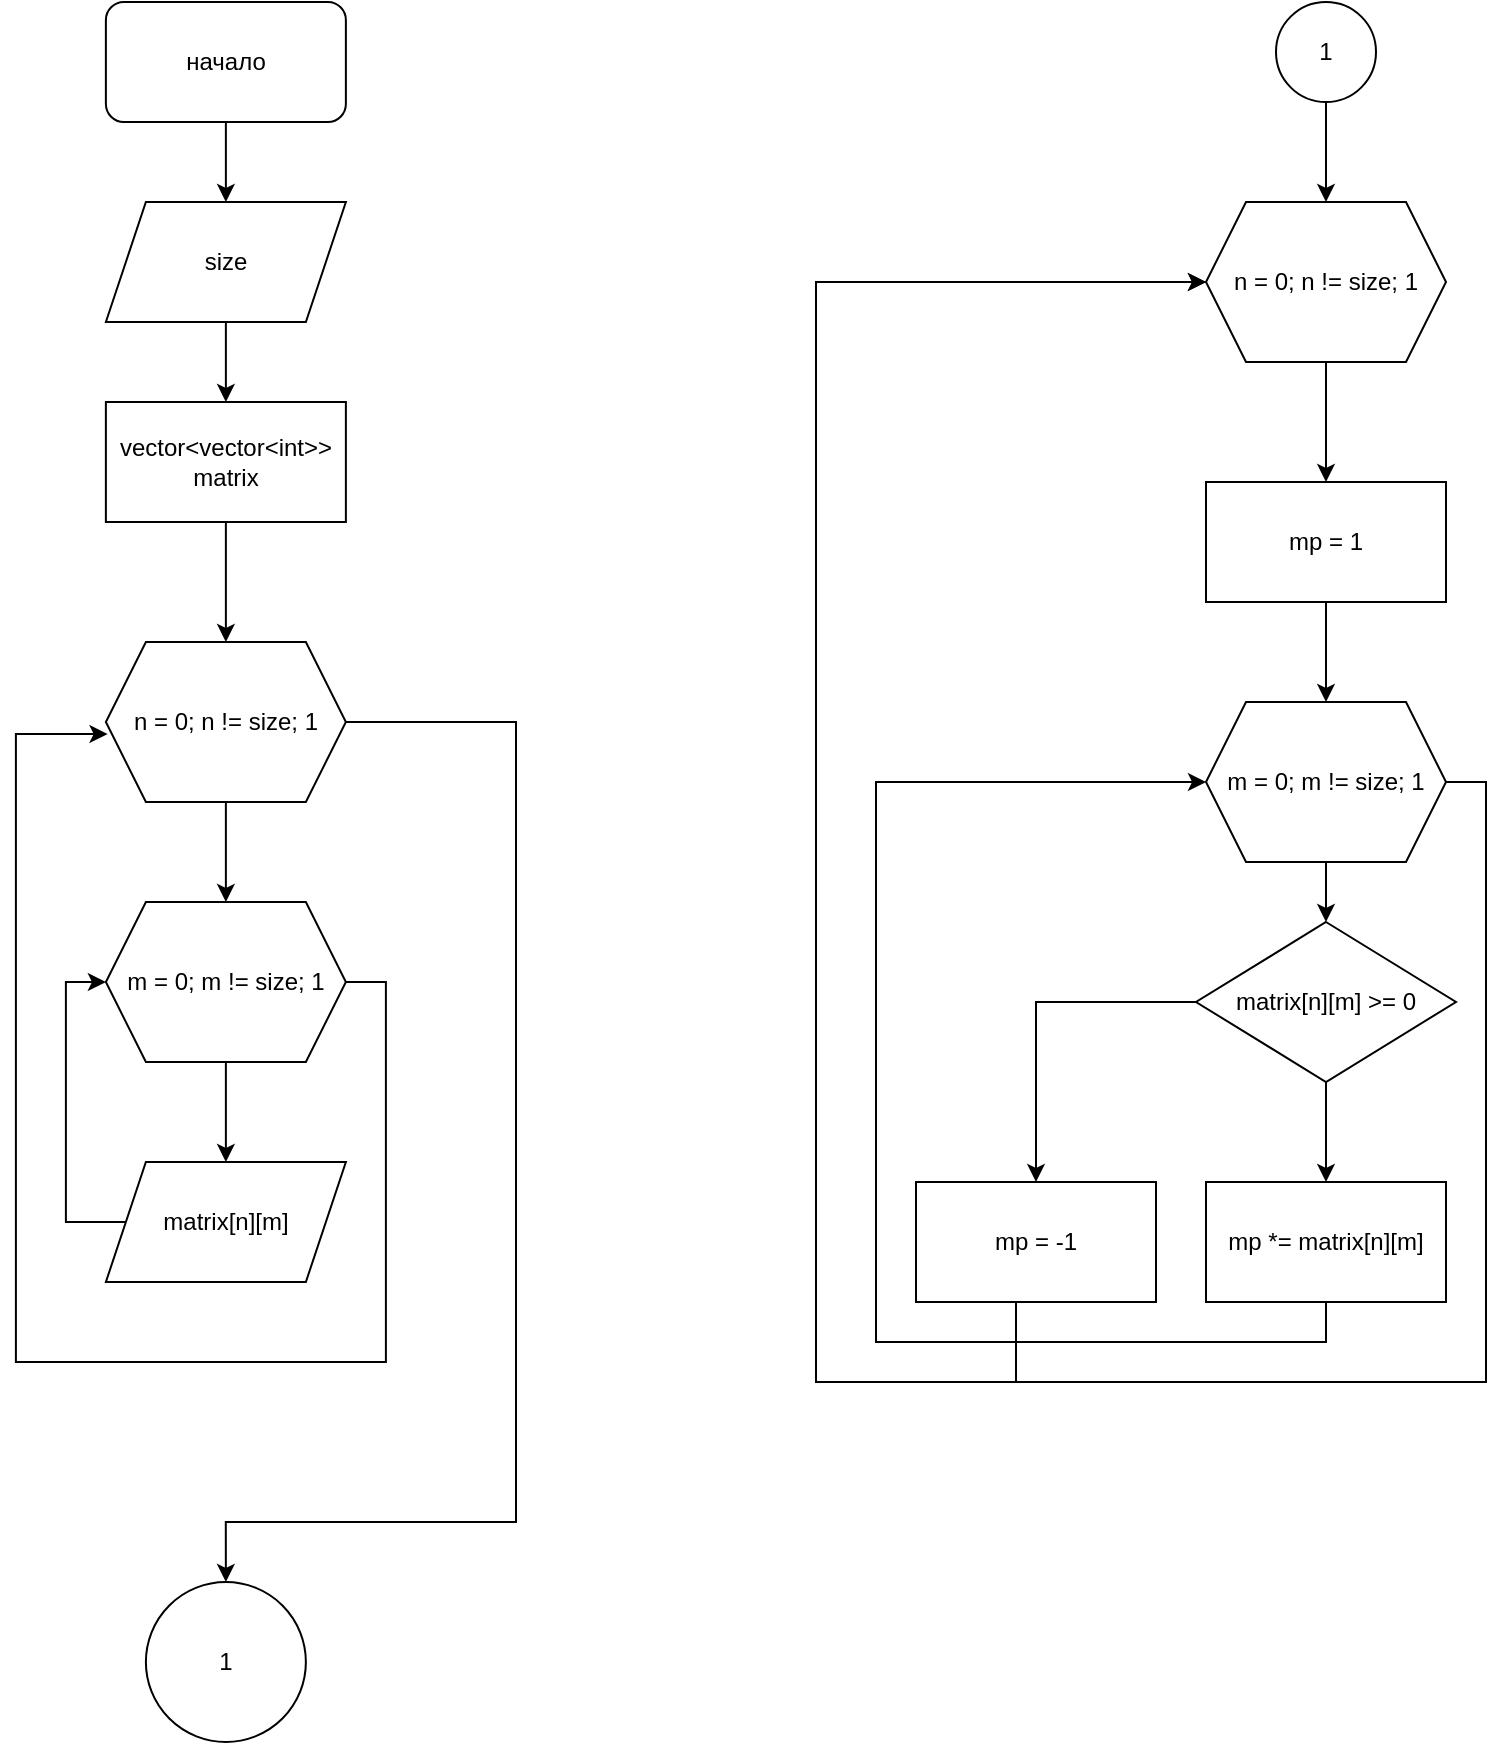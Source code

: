 <mxfile version="22.1.5" type="github">
  <diagram name="Page-1" id="G58GyWTLsE7NqiOIXKfd">
    <mxGraphModel dx="1247" dy="653" grid="1" gridSize="10" guides="1" tooltips="1" connect="1" arrows="1" fold="1" page="1" pageScale="1" pageWidth="850" pageHeight="1100" math="0" shadow="0">
      <root>
        <mxCell id="0" />
        <mxCell id="1" parent="0" />
        <mxCell id="t_1zoAeqzXlBgs1bCLxQ-13" value="" style="edgeStyle=orthogonalEdgeStyle;rounded=0;orthogonalLoop=1;jettySize=auto;html=1;" edge="1" parent="1" source="t_1zoAeqzXlBgs1bCLxQ-1" target="t_1zoAeqzXlBgs1bCLxQ-2">
          <mxGeometry relative="1" as="geometry" />
        </mxCell>
        <mxCell id="t_1zoAeqzXlBgs1bCLxQ-1" value="начало" style="rounded=1;whiteSpace=wrap;html=1;" vertex="1" parent="1">
          <mxGeometry x="54.94" y="20" width="120" height="60" as="geometry" />
        </mxCell>
        <mxCell id="t_1zoAeqzXlBgs1bCLxQ-8" value="" style="edgeStyle=orthogonalEdgeStyle;rounded=0;orthogonalLoop=1;jettySize=auto;html=1;" edge="1" parent="1" source="t_1zoAeqzXlBgs1bCLxQ-2" target="t_1zoAeqzXlBgs1bCLxQ-3">
          <mxGeometry relative="1" as="geometry" />
        </mxCell>
        <mxCell id="t_1zoAeqzXlBgs1bCLxQ-2" value="size" style="shape=parallelogram;perimeter=parallelogramPerimeter;whiteSpace=wrap;html=1;fixedSize=1;" vertex="1" parent="1">
          <mxGeometry x="54.94" y="120" width="120" height="60" as="geometry" />
        </mxCell>
        <mxCell id="t_1zoAeqzXlBgs1bCLxQ-7" value="" style="edgeStyle=orthogonalEdgeStyle;rounded=0;orthogonalLoop=1;jettySize=auto;html=1;" edge="1" parent="1" source="t_1zoAeqzXlBgs1bCLxQ-3" target="t_1zoAeqzXlBgs1bCLxQ-4">
          <mxGeometry relative="1" as="geometry" />
        </mxCell>
        <mxCell id="t_1zoAeqzXlBgs1bCLxQ-3" value="vector&amp;lt;vector&amp;lt;int&amp;gt;&amp;gt; matrix" style="rounded=0;whiteSpace=wrap;html=1;" vertex="1" parent="1">
          <mxGeometry x="54.94" y="220" width="120" height="60" as="geometry" />
        </mxCell>
        <mxCell id="t_1zoAeqzXlBgs1bCLxQ-6" value="" style="edgeStyle=orthogonalEdgeStyle;rounded=0;orthogonalLoop=1;jettySize=auto;html=1;" edge="1" parent="1" source="t_1zoAeqzXlBgs1bCLxQ-4" target="t_1zoAeqzXlBgs1bCLxQ-5">
          <mxGeometry relative="1" as="geometry" />
        </mxCell>
        <mxCell id="t_1zoAeqzXlBgs1bCLxQ-15" style="edgeStyle=orthogonalEdgeStyle;rounded=0;orthogonalLoop=1;jettySize=auto;html=1;exitX=1;exitY=0.5;exitDx=0;exitDy=0;entryX=0.5;entryY=0;entryDx=0;entryDy=0;" edge="1" parent="1" source="t_1zoAeqzXlBgs1bCLxQ-4" target="t_1zoAeqzXlBgs1bCLxQ-14">
          <mxGeometry relative="1" as="geometry">
            <Array as="points">
              <mxPoint x="260" y="380" />
              <mxPoint x="260" y="780" />
            </Array>
          </mxGeometry>
        </mxCell>
        <mxCell id="t_1zoAeqzXlBgs1bCLxQ-4" value="n = 0; n != size; 1" style="shape=hexagon;perimeter=hexagonPerimeter2;whiteSpace=wrap;html=1;fixedSize=1;" vertex="1" parent="1">
          <mxGeometry x="54.94" y="340" width="120" height="80" as="geometry" />
        </mxCell>
        <mxCell id="t_1zoAeqzXlBgs1bCLxQ-10" value="" style="edgeStyle=orthogonalEdgeStyle;rounded=0;orthogonalLoop=1;jettySize=auto;html=1;" edge="1" parent="1" source="t_1zoAeqzXlBgs1bCLxQ-5" target="t_1zoAeqzXlBgs1bCLxQ-9">
          <mxGeometry relative="1" as="geometry" />
        </mxCell>
        <mxCell id="t_1zoAeqzXlBgs1bCLxQ-5" value="m = 0; m != size; 1" style="shape=hexagon;perimeter=hexagonPerimeter2;whiteSpace=wrap;html=1;fixedSize=1;" vertex="1" parent="1">
          <mxGeometry x="54.94" y="470" width="120" height="80" as="geometry" />
        </mxCell>
        <mxCell id="t_1zoAeqzXlBgs1bCLxQ-11" style="edgeStyle=orthogonalEdgeStyle;rounded=0;orthogonalLoop=1;jettySize=auto;html=1;exitX=0;exitY=0.5;exitDx=0;exitDy=0;entryX=0;entryY=0.5;entryDx=0;entryDy=0;" edge="1" parent="1" source="t_1zoAeqzXlBgs1bCLxQ-9" target="t_1zoAeqzXlBgs1bCLxQ-5">
          <mxGeometry relative="1" as="geometry">
            <Array as="points">
              <mxPoint x="34.94" y="630" />
              <mxPoint x="34.94" y="510" />
            </Array>
          </mxGeometry>
        </mxCell>
        <mxCell id="t_1zoAeqzXlBgs1bCLxQ-9" value="matrix[n][m]" style="shape=parallelogram;perimeter=parallelogramPerimeter;whiteSpace=wrap;html=1;fixedSize=1;" vertex="1" parent="1">
          <mxGeometry x="54.94" y="600" width="120" height="60" as="geometry" />
        </mxCell>
        <mxCell id="t_1zoAeqzXlBgs1bCLxQ-12" style="edgeStyle=orthogonalEdgeStyle;rounded=0;orthogonalLoop=1;jettySize=auto;html=1;exitX=1;exitY=0.5;exitDx=0;exitDy=0;entryX=0.007;entryY=0.575;entryDx=0;entryDy=0;entryPerimeter=0;" edge="1" parent="1" source="t_1zoAeqzXlBgs1bCLxQ-5" target="t_1zoAeqzXlBgs1bCLxQ-4">
          <mxGeometry relative="1" as="geometry">
            <Array as="points">
              <mxPoint x="194.94" y="510" />
              <mxPoint x="194.94" y="700" />
              <mxPoint x="9.94" y="700" />
              <mxPoint x="9.94" y="386" />
            </Array>
          </mxGeometry>
        </mxCell>
        <mxCell id="t_1zoAeqzXlBgs1bCLxQ-14" value="1" style="ellipse;whiteSpace=wrap;html=1;aspect=fixed;" vertex="1" parent="1">
          <mxGeometry x="74.94" y="810" width="80" height="80" as="geometry" />
        </mxCell>
        <mxCell id="t_1zoAeqzXlBgs1bCLxQ-25" value="" style="edgeStyle=orthogonalEdgeStyle;rounded=0;orthogonalLoop=1;jettySize=auto;html=1;" edge="1" parent="1" source="t_1zoAeqzXlBgs1bCLxQ-16" target="t_1zoAeqzXlBgs1bCLxQ-17">
          <mxGeometry relative="1" as="geometry" />
        </mxCell>
        <mxCell id="t_1zoAeqzXlBgs1bCLxQ-16" value="1" style="ellipse;whiteSpace=wrap;html=1;aspect=fixed;" vertex="1" parent="1">
          <mxGeometry x="640" y="20" width="50" height="50" as="geometry" />
        </mxCell>
        <mxCell id="t_1zoAeqzXlBgs1bCLxQ-26" value="" style="edgeStyle=orthogonalEdgeStyle;rounded=0;orthogonalLoop=1;jettySize=auto;html=1;" edge="1" parent="1" source="t_1zoAeqzXlBgs1bCLxQ-17" target="t_1zoAeqzXlBgs1bCLxQ-18">
          <mxGeometry relative="1" as="geometry" />
        </mxCell>
        <mxCell id="t_1zoAeqzXlBgs1bCLxQ-17" value="n = 0; n != size; 1" style="shape=hexagon;perimeter=hexagonPerimeter2;whiteSpace=wrap;html=1;fixedSize=1;" vertex="1" parent="1">
          <mxGeometry x="605" y="120" width="120" height="80" as="geometry" />
        </mxCell>
        <mxCell id="t_1zoAeqzXlBgs1bCLxQ-27" value="" style="edgeStyle=orthogonalEdgeStyle;rounded=0;orthogonalLoop=1;jettySize=auto;html=1;" edge="1" parent="1" source="t_1zoAeqzXlBgs1bCLxQ-18" target="t_1zoAeqzXlBgs1bCLxQ-19">
          <mxGeometry relative="1" as="geometry" />
        </mxCell>
        <mxCell id="t_1zoAeqzXlBgs1bCLxQ-18" value="mp = 1" style="rounded=0;whiteSpace=wrap;html=1;" vertex="1" parent="1">
          <mxGeometry x="605" y="260" width="120" height="60" as="geometry" />
        </mxCell>
        <mxCell id="t_1zoAeqzXlBgs1bCLxQ-29" value="" style="edgeStyle=orthogonalEdgeStyle;rounded=0;orthogonalLoop=1;jettySize=auto;html=1;" edge="1" parent="1" source="t_1zoAeqzXlBgs1bCLxQ-19" target="t_1zoAeqzXlBgs1bCLxQ-21">
          <mxGeometry relative="1" as="geometry" />
        </mxCell>
        <mxCell id="t_1zoAeqzXlBgs1bCLxQ-36" style="edgeStyle=orthogonalEdgeStyle;rounded=0;orthogonalLoop=1;jettySize=auto;html=1;exitX=1;exitY=0.5;exitDx=0;exitDy=0;entryX=0;entryY=0.5;entryDx=0;entryDy=0;" edge="1" parent="1" source="t_1zoAeqzXlBgs1bCLxQ-19" target="t_1zoAeqzXlBgs1bCLxQ-17">
          <mxGeometry relative="1" as="geometry">
            <Array as="points">
              <mxPoint x="745" y="410" />
              <mxPoint x="745" y="710" />
              <mxPoint x="410" y="710" />
              <mxPoint x="410" y="160" />
            </Array>
          </mxGeometry>
        </mxCell>
        <mxCell id="t_1zoAeqzXlBgs1bCLxQ-19" value="m = 0; m != size; 1" style="shape=hexagon;perimeter=hexagonPerimeter2;whiteSpace=wrap;html=1;fixedSize=1;" vertex="1" parent="1">
          <mxGeometry x="605" y="370" width="120" height="80" as="geometry" />
        </mxCell>
        <mxCell id="t_1zoAeqzXlBgs1bCLxQ-30" value="" style="edgeStyle=orthogonalEdgeStyle;rounded=0;orthogonalLoop=1;jettySize=auto;html=1;" edge="1" parent="1" source="t_1zoAeqzXlBgs1bCLxQ-21" target="t_1zoAeqzXlBgs1bCLxQ-24">
          <mxGeometry relative="1" as="geometry" />
        </mxCell>
        <mxCell id="t_1zoAeqzXlBgs1bCLxQ-32" style="edgeStyle=orthogonalEdgeStyle;rounded=0;orthogonalLoop=1;jettySize=auto;html=1;exitX=0;exitY=0.5;exitDx=0;exitDy=0;entryX=0.5;entryY=0;entryDx=0;entryDy=0;" edge="1" parent="1" source="t_1zoAeqzXlBgs1bCLxQ-21" target="t_1zoAeqzXlBgs1bCLxQ-31">
          <mxGeometry relative="1" as="geometry" />
        </mxCell>
        <mxCell id="t_1zoAeqzXlBgs1bCLxQ-21" value="matrix[n][m] &amp;gt;= 0" style="rhombus;whiteSpace=wrap;html=1;" vertex="1" parent="1">
          <mxGeometry x="600" y="480" width="130" height="80" as="geometry" />
        </mxCell>
        <mxCell id="t_1zoAeqzXlBgs1bCLxQ-35" style="edgeStyle=orthogonalEdgeStyle;rounded=0;orthogonalLoop=1;jettySize=auto;html=1;exitX=0.5;exitY=1;exitDx=0;exitDy=0;entryX=0;entryY=0.5;entryDx=0;entryDy=0;" edge="1" parent="1" source="t_1zoAeqzXlBgs1bCLxQ-24" target="t_1zoAeqzXlBgs1bCLxQ-19">
          <mxGeometry relative="1" as="geometry">
            <Array as="points">
              <mxPoint x="665" y="690" />
              <mxPoint x="440" y="690" />
              <mxPoint x="440" y="410" />
            </Array>
          </mxGeometry>
        </mxCell>
        <mxCell id="t_1zoAeqzXlBgs1bCLxQ-24" value="mp *= matrix[n][m]" style="rounded=0;whiteSpace=wrap;html=1;" vertex="1" parent="1">
          <mxGeometry x="605" y="610" width="120" height="60" as="geometry" />
        </mxCell>
        <mxCell id="t_1zoAeqzXlBgs1bCLxQ-31" value="mp = -1" style="rounded=0;whiteSpace=wrap;html=1;" vertex="1" parent="1">
          <mxGeometry x="460" y="610" width="120" height="60" as="geometry" />
        </mxCell>
        <mxCell id="t_1zoAeqzXlBgs1bCLxQ-34" style="edgeStyle=orthogonalEdgeStyle;rounded=0;orthogonalLoop=1;jettySize=auto;html=1;exitX=0.5;exitY=1;exitDx=0;exitDy=0;entryX=0;entryY=0.5;entryDx=0;entryDy=0;" edge="1" parent="1" source="t_1zoAeqzXlBgs1bCLxQ-31" target="t_1zoAeqzXlBgs1bCLxQ-17">
          <mxGeometry relative="1" as="geometry">
            <Array as="points">
              <mxPoint x="510" y="670" />
              <mxPoint x="510" y="710" />
              <mxPoint x="410" y="710" />
              <mxPoint x="410" y="160" />
            </Array>
          </mxGeometry>
        </mxCell>
      </root>
    </mxGraphModel>
  </diagram>
</mxfile>
